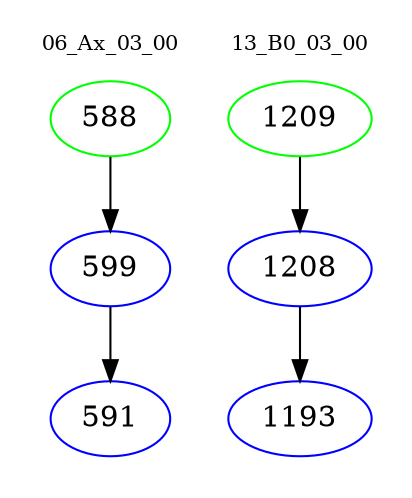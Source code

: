 digraph{
subgraph cluster_0 {
color = white
label = "06_Ax_03_00";
fontsize=10;
T0_588 [label="588", color="green"]
T0_588 -> T0_599 [color="black"]
T0_599 [label="599", color="blue"]
T0_599 -> T0_591 [color="black"]
T0_591 [label="591", color="blue"]
}
subgraph cluster_1 {
color = white
label = "13_B0_03_00";
fontsize=10;
T1_1209 [label="1209", color="green"]
T1_1209 -> T1_1208 [color="black"]
T1_1208 [label="1208", color="blue"]
T1_1208 -> T1_1193 [color="black"]
T1_1193 [label="1193", color="blue"]
}
}
